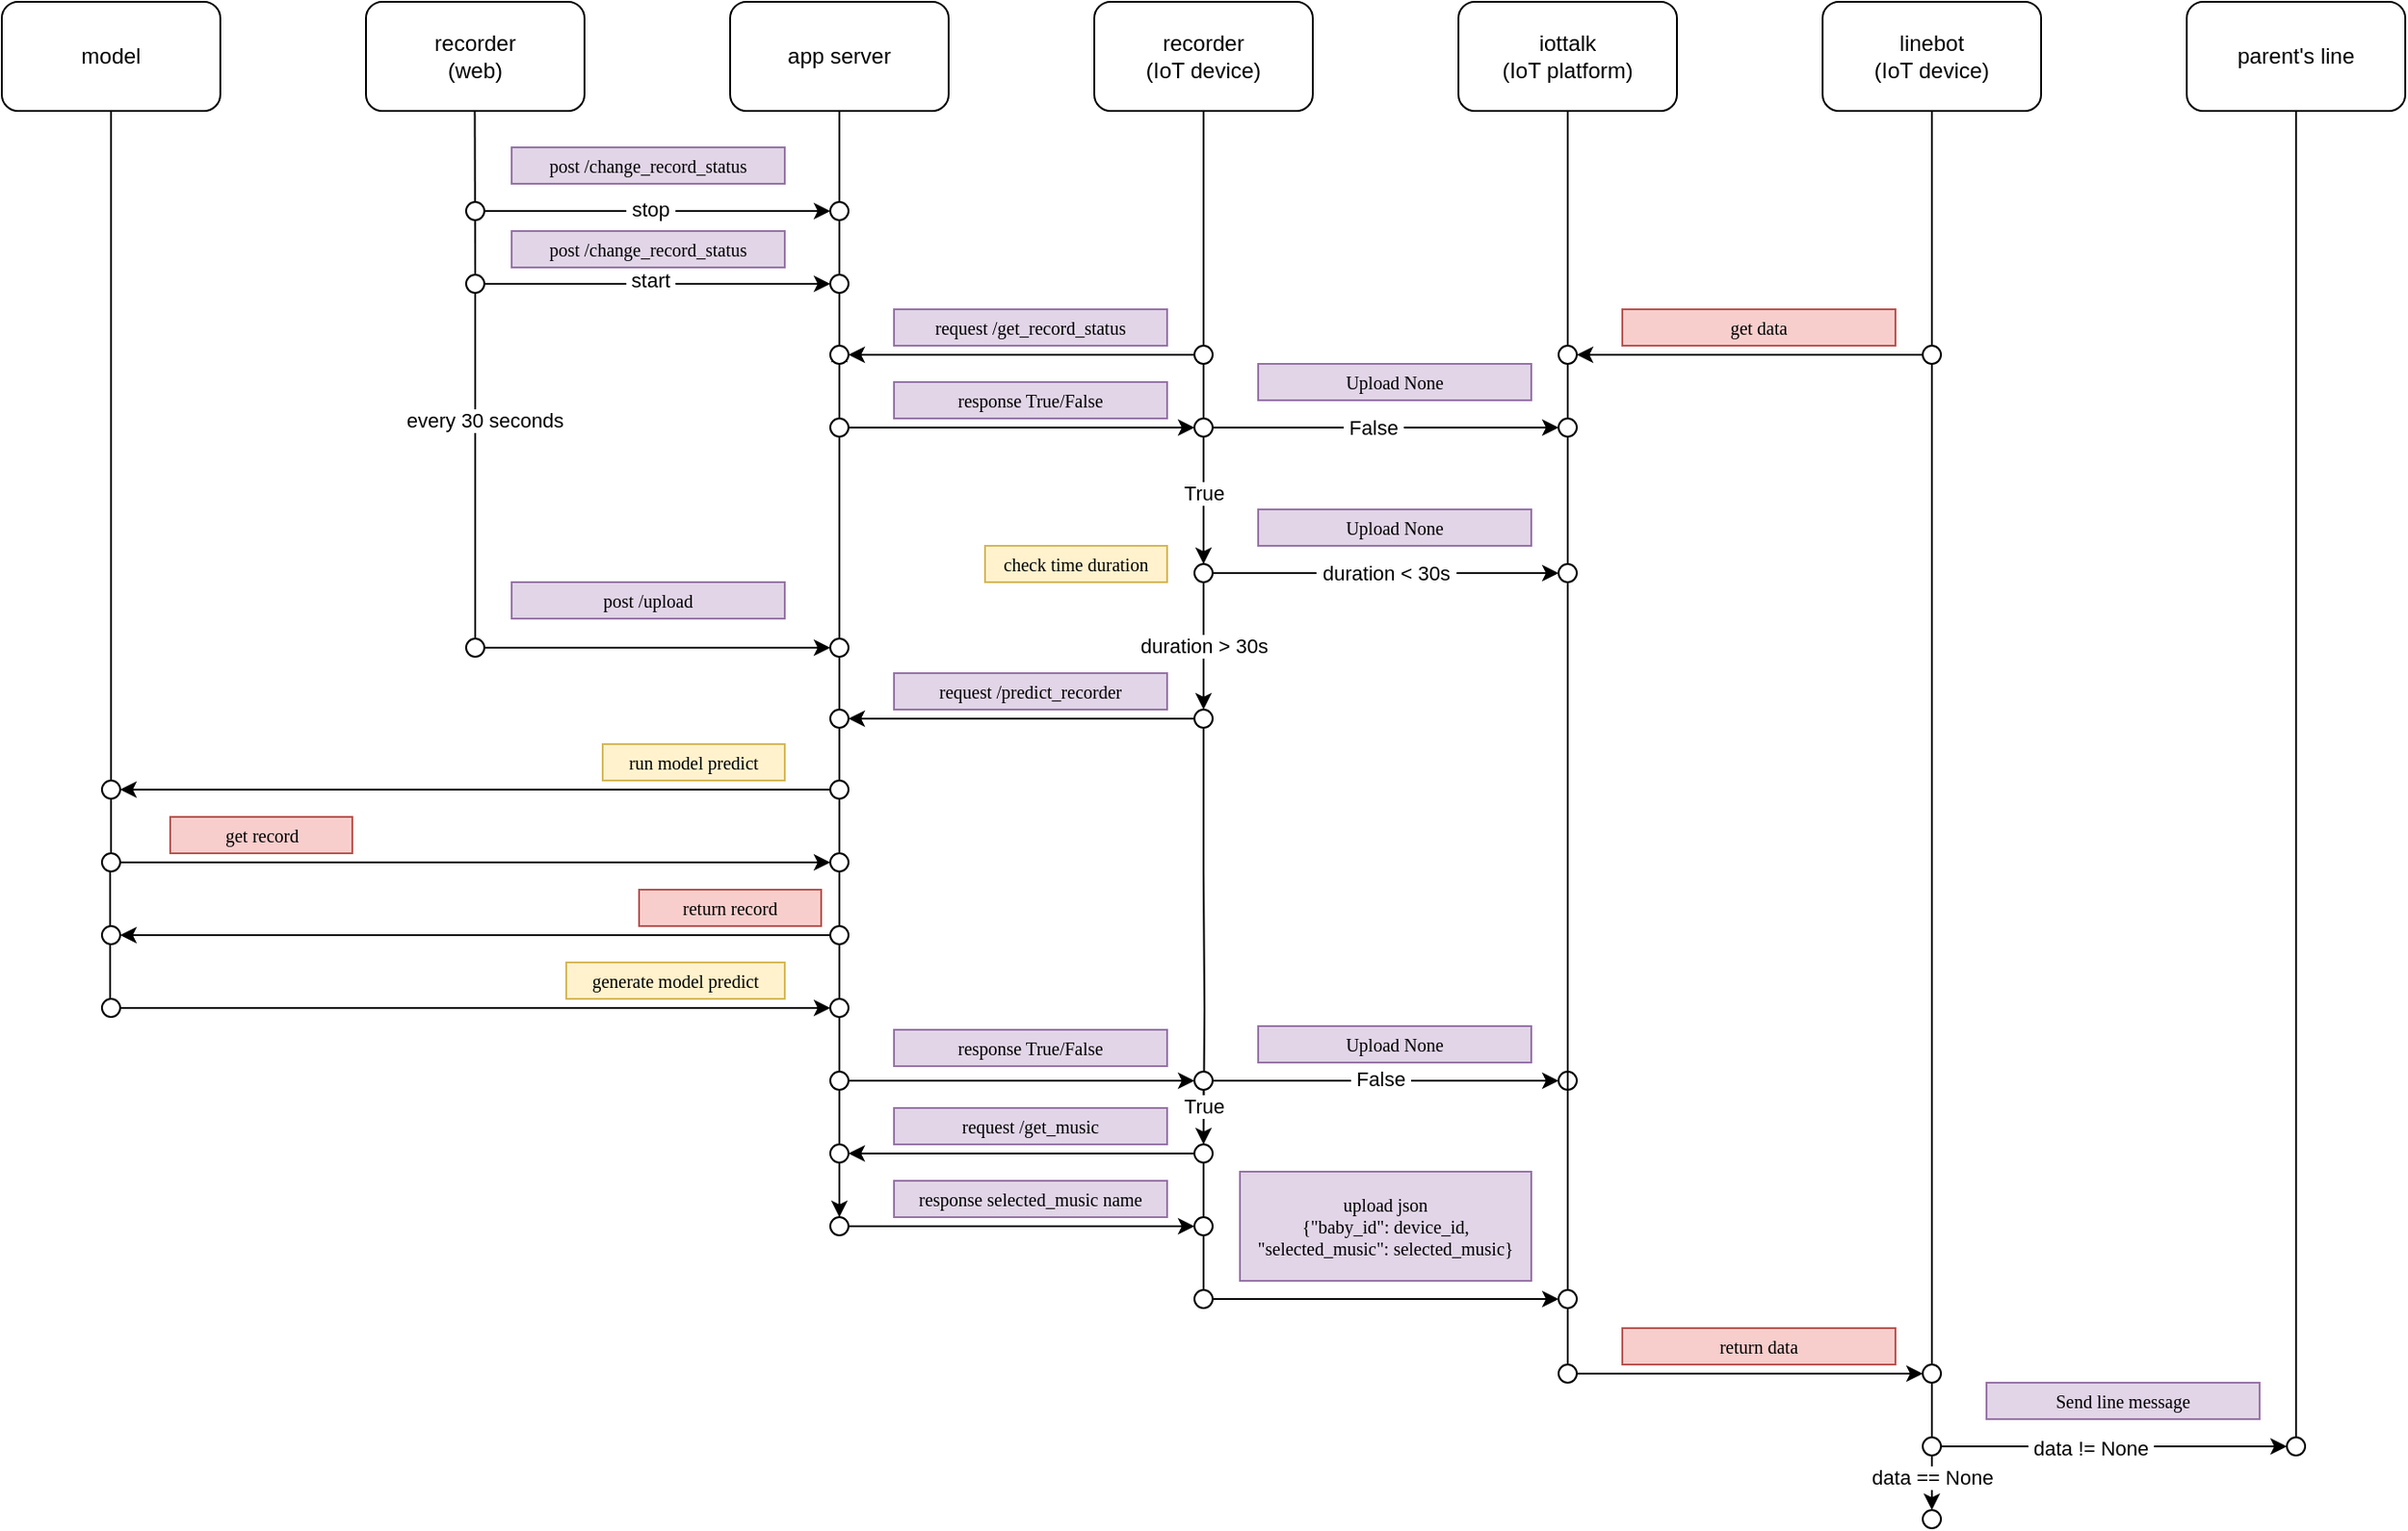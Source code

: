 <mxfile version="22.1.16" type="github">
  <diagram name="第 1 页" id="AM1pOyDXr0xeCYtkoIV7">
    <mxGraphModel dx="2261" dy="746" grid="1" gridSize="10" guides="1" tooltips="1" connect="1" arrows="1" fold="1" page="1" pageScale="1" pageWidth="827" pageHeight="1169" math="0" shadow="0">
      <root>
        <mxCell id="0" />
        <mxCell id="1" parent="0" />
        <mxCell id="ZWByFL8Ro4nNfFt7e3Mq-237" style="edgeStyle=orthogonalEdgeStyle;rounded=0;orthogonalLoop=1;jettySize=auto;html=1;exitX=0.5;exitY=1;exitDx=0;exitDy=0;entryX=0.5;entryY=0;entryDx=0;entryDy=0;endArrow=none;endFill=0;" parent="1" source="ZWByFL8Ro4nNfFt7e3Mq-28" target="ZWByFL8Ro4nNfFt7e3Mq-206" edge="1">
          <mxGeometry relative="1" as="geometry" />
        </mxCell>
        <mxCell id="ZWByFL8Ro4nNfFt7e3Mq-2" value="recorder&lt;br&gt;(IoT device)" style="rounded=1;whiteSpace=wrap;html=1;" parent="1" vertex="1">
          <mxGeometry x="140" y="120" width="120" height="60" as="geometry" />
        </mxCell>
        <mxCell id="ZWByFL8Ro4nNfFt7e3Mq-3" value="iottalk&lt;br&gt;(IoT platform)" style="rounded=1;whiteSpace=wrap;html=1;" parent="1" vertex="1">
          <mxGeometry x="340" y="120" width="120" height="60" as="geometry" />
        </mxCell>
        <mxCell id="ZWByFL8Ro4nNfFt7e3Mq-5" value="linebot&lt;br&gt;(IoT device)" style="rounded=1;whiteSpace=wrap;html=1;" parent="1" vertex="1">
          <mxGeometry x="540" y="120" width="120" height="60" as="geometry" />
        </mxCell>
        <mxCell id="ZWByFL8Ro4nNfFt7e3Mq-7" value="parent&#39;s line" style="rounded=1;whiteSpace=wrap;html=1;" parent="1" vertex="1">
          <mxGeometry x="740" y="120" width="120" height="60" as="geometry" />
        </mxCell>
        <mxCell id="ZWByFL8Ro4nNfFt7e3Mq-9" value="" style="endArrow=none;html=1;rounded=0;entryX=0.5;entryY=1;entryDx=0;entryDy=0;" parent="1" source="ZWByFL8Ro4nNfFt7e3Mq-144" target="ZWByFL8Ro4nNfFt7e3Mq-3" edge="1">
          <mxGeometry width="50" height="50" relative="1" as="geometry">
            <mxPoint x="400" y="360" as="sourcePoint" />
            <mxPoint x="410" y="190" as="targetPoint" />
          </mxGeometry>
        </mxCell>
        <mxCell id="ZWByFL8Ro4nNfFt7e3Mq-12" value="" style="endArrow=none;html=1;rounded=0;entryX=0.5;entryY=1;entryDx=0;entryDy=0;" parent="1" source="ZWByFL8Ro4nNfFt7e3Mq-14" edge="1">
          <mxGeometry width="50" height="50" relative="1" as="geometry">
            <mxPoint x="200" y="360" as="sourcePoint" />
            <mxPoint x="200" y="180" as="targetPoint" />
          </mxGeometry>
        </mxCell>
        <mxCell id="ZWByFL8Ro4nNfFt7e3Mq-32" value="" style="edgeStyle=orthogonalEdgeStyle;rounded=0;orthogonalLoop=1;jettySize=auto;html=1;" parent="1" source="ZWByFL8Ro4nNfFt7e3Mq-14" target="ZWByFL8Ro4nNfFt7e3Mq-31" edge="1">
          <mxGeometry relative="1" as="geometry" />
        </mxCell>
        <mxCell id="ZWByFL8Ro4nNfFt7e3Mq-14" value="" style="ellipse;whiteSpace=wrap;html=1;aspect=fixed;" parent="1" vertex="1">
          <mxGeometry x="195" y="309" width="10" height="10" as="geometry" />
        </mxCell>
        <mxCell id="ZWByFL8Ro4nNfFt7e3Mq-17" value="" style="endArrow=none;html=1;rounded=0;entryX=0.5;entryY=1;entryDx=0;entryDy=0;" parent="1" source="ZWByFL8Ro4nNfFt7e3Mq-124" target="ZWByFL8Ro4nNfFt7e3Mq-15" edge="1">
          <mxGeometry width="50" height="50" relative="1" as="geometry">
            <mxPoint x="400" y="398" as="sourcePoint" />
            <mxPoint x="400" y="298" as="targetPoint" />
          </mxGeometry>
        </mxCell>
        <mxCell id="ZWByFL8Ro4nNfFt7e3Mq-183" value="" style="edgeStyle=orthogonalEdgeStyle;rounded=0;orthogonalLoop=1;jettySize=auto;html=1;" parent="1" source="ZWByFL8Ro4nNfFt7e3Mq-15" target="ZWByFL8Ro4nNfFt7e3Mq-182" edge="1">
          <mxGeometry relative="1" as="geometry" />
        </mxCell>
        <mxCell id="ZWByFL8Ro4nNfFt7e3Mq-15" value="" style="ellipse;whiteSpace=wrap;html=1;aspect=fixed;" parent="1" vertex="1">
          <mxGeometry x="395" y="869" width="10" height="10" as="geometry" />
        </mxCell>
        <mxCell id="ZWByFL8Ro4nNfFt7e3Mq-18" value="app server" style="rounded=1;whiteSpace=wrap;html=1;" parent="1" vertex="1">
          <mxGeometry x="-60" y="120" width="120" height="60" as="geometry" />
        </mxCell>
        <mxCell id="ZWByFL8Ro4nNfFt7e3Mq-22" value="" style="endArrow=none;html=1;rounded=0;entryX=0.5;entryY=1;entryDx=0;entryDy=0;" parent="1" source="ZWByFL8Ro4nNfFt7e3Mq-201" edge="1">
          <mxGeometry width="50" height="50" relative="1" as="geometry">
            <mxPoint y="290" as="sourcePoint" />
            <mxPoint y="180" as="targetPoint" />
          </mxGeometry>
        </mxCell>
        <mxCell id="ZWByFL8Ro4nNfFt7e3Mq-23" value="" style="endArrow=none;html=1;rounded=0;entryX=0.5;entryY=1;entryDx=0;entryDy=0;" parent="1" source="ZWByFL8Ro4nNfFt7e3Mq-207" target="ZWByFL8Ro4nNfFt7e3Mq-24" edge="1">
          <mxGeometry width="50" height="50" relative="1" as="geometry">
            <mxPoint y="589" as="sourcePoint" />
            <mxPoint y="259" as="targetPoint" />
          </mxGeometry>
        </mxCell>
        <mxCell id="ZWByFL8Ro4nNfFt7e3Mq-38" value="" style="edgeStyle=orthogonalEdgeStyle;rounded=0;orthogonalLoop=1;jettySize=auto;html=1;" parent="1" source="ZWByFL8Ro4nNfFt7e3Mq-24" target="ZWByFL8Ro4nNfFt7e3Mq-37" edge="1">
          <mxGeometry relative="1" as="geometry" />
        </mxCell>
        <mxCell id="ZWByFL8Ro4nNfFt7e3Mq-25" value="recorder&lt;br&gt;(web)" style="rounded=1;whiteSpace=wrap;html=1;" parent="1" vertex="1">
          <mxGeometry x="-260" y="120" width="120" height="60" as="geometry" />
        </mxCell>
        <mxCell id="ZWByFL8Ro4nNfFt7e3Mq-27" value="" style="endArrow=none;html=1;rounded=0;entryX=0.5;entryY=1;entryDx=0;entryDy=0;" parent="1" source="ZWByFL8Ro4nNfFt7e3Mq-28" edge="1">
          <mxGeometry width="50" height="50" relative="1" as="geometry">
            <mxPoint x="-200" y="360" as="sourcePoint" />
            <mxPoint x="-200.24" y="180" as="targetPoint" />
          </mxGeometry>
        </mxCell>
        <mxCell id="ZWByFL8Ro4nNfFt7e3Mq-33" value="" style="endArrow=none;html=1;rounded=0;entryX=0.5;entryY=1;entryDx=0;entryDy=0;" parent="1" source="ZWByFL8Ro4nNfFt7e3Mq-24" target="ZWByFL8Ro4nNfFt7e3Mq-31" edge="1">
          <mxGeometry width="50" height="50" relative="1" as="geometry">
            <mxPoint y="369" as="sourcePoint" />
            <mxPoint y="259" as="targetPoint" />
          </mxGeometry>
        </mxCell>
        <mxCell id="ZWByFL8Ro4nNfFt7e3Mq-43" style="edgeStyle=orthogonalEdgeStyle;rounded=0;orthogonalLoop=1;jettySize=auto;html=1;exitX=0;exitY=1;exitDx=0;exitDy=0;" parent="1" source="ZWByFL8Ro4nNfFt7e3Mq-31" edge="1">
          <mxGeometry relative="1" as="geometry">
            <mxPoint y="309" as="targetPoint" />
          </mxGeometry>
        </mxCell>
        <mxCell id="ZWByFL8Ro4nNfFt7e3Mq-31" value="" style="ellipse;whiteSpace=wrap;html=1;aspect=fixed;" parent="1" vertex="1">
          <mxGeometry x="-5" y="309" width="10" height="10" as="geometry" />
        </mxCell>
        <mxCell id="ZWByFL8Ro4nNfFt7e3Mq-36" value="request&amp;nbsp;/get_record_status" style="rounded=0;whiteSpace=wrap;html=1;fillColor=#e1d5e7;strokeColor=#9673a6;fontFamily=Comic Sans MS;fontSize=10;" parent="1" vertex="1">
          <mxGeometry x="30" y="289" width="150" height="20" as="geometry" />
        </mxCell>
        <mxCell id="ZWByFL8Ro4nNfFt7e3Mq-41" value="" style="rounded=0;orthogonalLoop=1;jettySize=auto;html=1;endArrow=none;endFill=0;" parent="1" source="ZWByFL8Ro4nNfFt7e3Mq-37" target="ZWByFL8Ro4nNfFt7e3Mq-40" edge="1">
          <mxGeometry relative="1" as="geometry" />
        </mxCell>
        <mxCell id="ZWByFL8Ro4nNfFt7e3Mq-47" value="" style="edgeStyle=orthogonalEdgeStyle;rounded=0;orthogonalLoop=1;jettySize=auto;html=1;" parent="1" source="ZWByFL8Ro4nNfFt7e3Mq-37" target="ZWByFL8Ro4nNfFt7e3Mq-40" edge="1">
          <mxGeometry relative="1" as="geometry" />
        </mxCell>
        <mxCell id="ZWByFL8Ro4nNfFt7e3Mq-48" value="&amp;nbsp;True&amp;nbsp;" style="edgeLabel;html=1;align=center;verticalAlign=middle;resizable=0;points=[];" parent="ZWByFL8Ro4nNfFt7e3Mq-47" vertex="1" connectable="0">
          <mxGeometry x="0.286" y="-1" relative="1" as="geometry">
            <mxPoint x="1" y="-14" as="offset" />
          </mxGeometry>
        </mxCell>
        <mxCell id="ZWByFL8Ro4nNfFt7e3Mq-173" style="edgeStyle=orthogonalEdgeStyle;rounded=0;orthogonalLoop=1;jettySize=auto;html=1;entryX=0.5;entryY=1;entryDx=0;entryDy=0;endArrow=none;endFill=0;" parent="1" source="ZWByFL8Ro4nNfFt7e3Mq-37" target="ZWByFL8Ro4nNfFt7e3Mq-14" edge="1">
          <mxGeometry relative="1" as="geometry" />
        </mxCell>
        <mxCell id="ZWByFL8Ro4nNfFt7e3Mq-175" value="" style="edgeStyle=orthogonalEdgeStyle;rounded=0;orthogonalLoop=1;jettySize=auto;html=1;" parent="1" source="ZWByFL8Ro4nNfFt7e3Mq-37" target="ZWByFL8Ro4nNfFt7e3Mq-174" edge="1">
          <mxGeometry relative="1" as="geometry" />
        </mxCell>
        <mxCell id="ZWByFL8Ro4nNfFt7e3Mq-177" value="&amp;nbsp;False&amp;nbsp;" style="edgeLabel;html=1;align=center;verticalAlign=middle;resizable=0;points=[];" parent="ZWByFL8Ro4nNfFt7e3Mq-175" vertex="1" connectable="0">
          <mxGeometry x="-0.074" relative="1" as="geometry">
            <mxPoint as="offset" />
          </mxGeometry>
        </mxCell>
        <mxCell id="ZWByFL8Ro4nNfFt7e3Mq-37" value="" style="ellipse;whiteSpace=wrap;html=1;aspect=fixed;" parent="1" vertex="1">
          <mxGeometry x="195" y="349" width="10" height="10" as="geometry" />
        </mxCell>
        <mxCell id="ZWByFL8Ro4nNfFt7e3Mq-50" value="" style="edgeStyle=orthogonalEdgeStyle;rounded=0;orthogonalLoop=1;jettySize=auto;html=1;" parent="1" source="ZWByFL8Ro4nNfFt7e3Mq-40" target="ZWByFL8Ro4nNfFt7e3Mq-49" edge="1">
          <mxGeometry relative="1" as="geometry" />
        </mxCell>
        <mxCell id="ZWByFL8Ro4nNfFt7e3Mq-58" value="&amp;nbsp;duration &amp;gt; 30s&amp;nbsp;" style="edgeLabel;html=1;align=center;verticalAlign=middle;resizable=0;points=[];" parent="ZWByFL8Ro4nNfFt7e3Mq-50" vertex="1" connectable="0">
          <mxGeometry x="-0.018" relative="1" as="geometry">
            <mxPoint as="offset" />
          </mxGeometry>
        </mxCell>
        <mxCell id="ZWByFL8Ro4nNfFt7e3Mq-54" value="" style="edgeStyle=orthogonalEdgeStyle;rounded=0;orthogonalLoop=1;jettySize=auto;html=1;" parent="1" source="ZWByFL8Ro4nNfFt7e3Mq-40" target="ZWByFL8Ro4nNfFt7e3Mq-53" edge="1">
          <mxGeometry relative="1" as="geometry" />
        </mxCell>
        <mxCell id="ZWByFL8Ro4nNfFt7e3Mq-56" value="&amp;nbsp;duration &amp;lt; 30s&amp;nbsp;" style="edgeLabel;html=1;align=center;verticalAlign=middle;resizable=0;points=[];" parent="ZWByFL8Ro4nNfFt7e3Mq-54" vertex="1" connectable="0">
          <mxGeometry x="0.346" relative="1" as="geometry">
            <mxPoint x="-33" as="offset" />
          </mxGeometry>
        </mxCell>
        <mxCell id="ZWByFL8Ro4nNfFt7e3Mq-40" value="" style="ellipse;whiteSpace=wrap;html=1;aspect=fixed;" parent="1" vertex="1">
          <mxGeometry x="195" y="429" width="10" height="10" as="geometry" />
        </mxCell>
        <mxCell id="ZWByFL8Ro4nNfFt7e3Mq-44" value="" style="endArrow=none;html=1;rounded=0;entryX=0.5;entryY=1;entryDx=0;entryDy=0;" parent="1" target="ZWByFL8Ro4nNfFt7e3Mq-24" edge="1">
          <mxGeometry width="50" height="50" relative="1" as="geometry">
            <mxPoint y="369" as="sourcePoint" />
            <mxPoint y="319" as="targetPoint" />
          </mxGeometry>
        </mxCell>
        <mxCell id="ZWByFL8Ro4nNfFt7e3Mq-24" value="" style="ellipse;whiteSpace=wrap;html=1;aspect=fixed;" parent="1" vertex="1">
          <mxGeometry x="-5" y="349" width="10" height="10" as="geometry" />
        </mxCell>
        <mxCell id="ZWByFL8Ro4nNfFt7e3Mq-45" value="response True/False" style="rounded=0;whiteSpace=wrap;html=1;fillColor=#e1d5e7;strokeColor=#9673a6;fontFamily=Comic Sans MS;fontSize=10;" parent="1" vertex="1">
          <mxGeometry x="30" y="329" width="150" height="20" as="geometry" />
        </mxCell>
        <mxCell id="ZWByFL8Ro4nNfFt7e3Mq-60" value="" style="edgeStyle=orthogonalEdgeStyle;rounded=0;orthogonalLoop=1;jettySize=auto;html=1;endArrow=none;endFill=0;" parent="1" source="ZWByFL8Ro4nNfFt7e3Mq-106" edge="1">
          <mxGeometry relative="1" as="geometry">
            <mxPoint x="200" y="818" as="targetPoint" />
          </mxGeometry>
        </mxCell>
        <mxCell id="ZWByFL8Ro4nNfFt7e3Mq-62" value="" style="edgeStyle=orthogonalEdgeStyle;rounded=0;orthogonalLoop=1;jettySize=auto;html=1;" parent="1" source="ZWByFL8Ro4nNfFt7e3Mq-49" target="ZWByFL8Ro4nNfFt7e3Mq-61" edge="1">
          <mxGeometry relative="1" as="geometry" />
        </mxCell>
        <mxCell id="ZWByFL8Ro4nNfFt7e3Mq-49" value="" style="ellipse;whiteSpace=wrap;html=1;aspect=fixed;" parent="1" vertex="1">
          <mxGeometry x="195" y="509" width="10" height="10" as="geometry" />
        </mxCell>
        <mxCell id="ZWByFL8Ro4nNfFt7e3Mq-55" value="check time duration" style="rounded=0;whiteSpace=wrap;html=1;fillColor=#fff2cc;strokeColor=#d6b656;fontFamily=Comic Sans MS;fontSize=10;" parent="1" vertex="1">
          <mxGeometry x="80" y="419" width="100" height="20" as="geometry" />
        </mxCell>
        <mxCell id="ZWByFL8Ro4nNfFt7e3Mq-63" value="" style="endArrow=none;html=1;rounded=0;entryX=0.5;entryY=1;entryDx=0;entryDy=0;" parent="1" source="ZWByFL8Ro4nNfFt7e3Mq-137" target="ZWByFL8Ro4nNfFt7e3Mq-61" edge="1">
          <mxGeometry width="50" height="50" relative="1" as="geometry">
            <mxPoint y="749" as="sourcePoint" />
            <mxPoint y="359" as="targetPoint" />
          </mxGeometry>
        </mxCell>
        <mxCell id="ZWByFL8Ro4nNfFt7e3Mq-61" value="" style="ellipse;whiteSpace=wrap;html=1;aspect=fixed;" parent="1" vertex="1">
          <mxGeometry x="-5" y="509" width="10" height="10" as="geometry" />
        </mxCell>
        <mxCell id="ZWByFL8Ro4nNfFt7e3Mq-65" value="request&amp;nbsp;/predict_recorder" style="rounded=0;whiteSpace=wrap;html=1;fillColor=#e1d5e7;strokeColor=#9673a6;fontFamily=Comic Sans MS;fontSize=10;" parent="1" vertex="1">
          <mxGeometry x="30" y="489" width="150" height="20" as="geometry" />
        </mxCell>
        <mxCell id="ZWByFL8Ro4nNfFt7e3Mq-76" value="" style="edgeStyle=orthogonalEdgeStyle;rounded=0;orthogonalLoop=1;jettySize=auto;html=1;" parent="1" source="ZWByFL8Ro4nNfFt7e3Mq-67" target="ZWByFL8Ro4nNfFt7e3Mq-75" edge="1">
          <mxGeometry relative="1" as="geometry" />
        </mxCell>
        <mxCell id="ZWByFL8Ro4nNfFt7e3Mq-67" value="" style="ellipse;whiteSpace=wrap;html=1;aspect=fixed;" parent="1" vertex="1">
          <mxGeometry x="-5" y="548" width="10" height="10" as="geometry" />
        </mxCell>
        <mxCell id="ZWByFL8Ro4nNfFt7e3Mq-70" value="" style="edgeStyle=orthogonalEdgeStyle;rounded=0;orthogonalLoop=1;jettySize=auto;html=1;endArrow=none;endFill=0;" parent="1" source="ZWByFL8Ro4nNfFt7e3Mq-49" edge="1">
          <mxGeometry relative="1" as="geometry">
            <mxPoint x="200" y="479" as="sourcePoint" />
            <mxPoint x="200" y="599" as="targetPoint" />
          </mxGeometry>
        </mxCell>
        <mxCell id="ZWByFL8Ro4nNfFt7e3Mq-72" value="model" style="whiteSpace=wrap;html=1;rounded=1;" parent="1" vertex="1">
          <mxGeometry x="-460" y="120" width="120" height="60" as="geometry" />
        </mxCell>
        <mxCell id="ZWByFL8Ro4nNfFt7e3Mq-74" value="" style="endArrow=none;html=1;rounded=0;entryX=0.5;entryY=1;entryDx=0;entryDy=0;" parent="1" source="ZWByFL8Ro4nNfFt7e3Mq-75" target="ZWByFL8Ro4nNfFt7e3Mq-72" edge="1">
          <mxGeometry width="50" height="50" relative="1" as="geometry">
            <mxPoint x="-400" y="480" as="sourcePoint" />
            <mxPoint x="-360" y="180" as="targetPoint" />
          </mxGeometry>
        </mxCell>
        <mxCell id="ZWByFL8Ro4nNfFt7e3Mq-238" style="edgeStyle=orthogonalEdgeStyle;rounded=0;orthogonalLoop=1;jettySize=auto;html=1;entryX=0.5;entryY=0;entryDx=0;entryDy=0;endArrow=none;endFill=0;" parent="1" source="ZWByFL8Ro4nNfFt7e3Mq-75" target="ZWByFL8Ro4nNfFt7e3Mq-80" edge="1">
          <mxGeometry relative="1" as="geometry" />
        </mxCell>
        <mxCell id="ZWByFL8Ro4nNfFt7e3Mq-75" value="" style="ellipse;whiteSpace=wrap;html=1;aspect=fixed;" parent="1" vertex="1">
          <mxGeometry x="-405" y="548" width="10" height="10" as="geometry" />
        </mxCell>
        <mxCell id="ZWByFL8Ro4nNfFt7e3Mq-79" value="run model predict" style="rounded=0;whiteSpace=wrap;html=1;fillColor=#fff2cc;strokeColor=#d6b656;fontFamily=Comic Sans MS;fontSize=10;" parent="1" vertex="1">
          <mxGeometry x="-130" y="528" width="100" height="20" as="geometry" />
        </mxCell>
        <mxCell id="ZWByFL8Ro4nNfFt7e3Mq-138" style="edgeStyle=orthogonalEdgeStyle;rounded=0;orthogonalLoop=1;jettySize=auto;html=1;entryX=0;entryY=0.5;entryDx=0;entryDy=0;" parent="1" source="ZWByFL8Ro4nNfFt7e3Mq-80" target="ZWByFL8Ro4nNfFt7e3Mq-137" edge="1">
          <mxGeometry relative="1" as="geometry" />
        </mxCell>
        <mxCell id="ZWByFL8Ro4nNfFt7e3Mq-80" value="" style="ellipse;whiteSpace=wrap;html=1;aspect=fixed;" parent="1" vertex="1">
          <mxGeometry x="-405" y="588" width="10" height="10" as="geometry" />
        </mxCell>
        <mxCell id="ZWByFL8Ro4nNfFt7e3Mq-85" value="get record" style="rounded=0;whiteSpace=wrap;html=1;fillColor=#f8cecc;strokeColor=#b85450;fontFamily=Comic Sans MS;fontSize=10;" parent="1" vertex="1">
          <mxGeometry x="-367.5" y="568" width="100" height="20" as="geometry" />
        </mxCell>
        <mxCell id="ZWByFL8Ro4nNfFt7e3Mq-89" value="return record" style="rounded=0;whiteSpace=wrap;html=1;fillColor=#f8cecc;strokeColor=#b85450;fontFamily=Comic Sans MS;fontSize=10;" parent="1" vertex="1">
          <mxGeometry x="-110" y="608" width="100" height="20" as="geometry" />
        </mxCell>
        <mxCell id="ZWByFL8Ro4nNfFt7e3Mq-93" value="" style="edgeStyle=orthogonalEdgeStyle;rounded=0;orthogonalLoop=1;jettySize=auto;html=1;" parent="1" source="ZWByFL8Ro4nNfFt7e3Mq-91" target="ZWByFL8Ro4nNfFt7e3Mq-92" edge="1">
          <mxGeometry relative="1" as="geometry" />
        </mxCell>
        <mxCell id="ZWByFL8Ro4nNfFt7e3Mq-91" value="" style="ellipse;whiteSpace=wrap;html=1;aspect=fixed;" parent="1" vertex="1">
          <mxGeometry x="-405" y="668" width="10" height="10" as="geometry" />
        </mxCell>
        <mxCell id="ZWByFL8Ro4nNfFt7e3Mq-94" value="" style="endArrow=none;html=1;rounded=0;entryX=0.5;entryY=1;entryDx=0;entryDy=0;" parent="1" source="ZWByFL8Ro4nNfFt7e3Mq-110" target="ZWByFL8Ro4nNfFt7e3Mq-64" edge="1">
          <mxGeometry width="50" height="50" relative="1" as="geometry">
            <mxPoint y="788" as="sourcePoint" />
            <mxPoint y="518" as="targetPoint" />
          </mxGeometry>
        </mxCell>
        <mxCell id="ZWByFL8Ro4nNfFt7e3Mq-99" value="" style="edgeStyle=orthogonalEdgeStyle;rounded=0;orthogonalLoop=1;jettySize=auto;html=1;" parent="1" source="ZWByFL8Ro4nNfFt7e3Mq-64" target="ZWByFL8Ro4nNfFt7e3Mq-98" edge="1">
          <mxGeometry relative="1" as="geometry" />
        </mxCell>
        <mxCell id="ZWByFL8Ro4nNfFt7e3Mq-64" value="" style="ellipse;whiteSpace=wrap;html=1;aspect=fixed;" parent="1" vertex="1">
          <mxGeometry x="-5" y="708" width="10" height="10" as="geometry" />
        </mxCell>
        <mxCell id="ZWByFL8Ro4nNfFt7e3Mq-96" value="" style="endArrow=none;html=1;rounded=0;entryX=0.5;entryY=1;entryDx=0;entryDy=0;" parent="1" source="ZWByFL8Ro4nNfFt7e3Mq-64" target="ZWByFL8Ro4nNfFt7e3Mq-92" edge="1">
          <mxGeometry width="50" height="50" relative="1" as="geometry">
            <mxPoint y="718" as="sourcePoint" />
            <mxPoint y="518" as="targetPoint" />
          </mxGeometry>
        </mxCell>
        <mxCell id="ZWByFL8Ro4nNfFt7e3Mq-92" value="" style="ellipse;whiteSpace=wrap;html=1;aspect=fixed;" parent="1" vertex="1">
          <mxGeometry x="-5" y="668" width="10" height="10" as="geometry" />
        </mxCell>
        <mxCell id="ZWByFL8Ro4nNfFt7e3Mq-97" value="generate model predict" style="rounded=0;whiteSpace=wrap;html=1;fillColor=#fff2cc;strokeColor=#d6b656;fontFamily=Comic Sans MS;fontSize=10;" parent="1" vertex="1">
          <mxGeometry x="-150" y="648" width="120" height="20" as="geometry" />
        </mxCell>
        <mxCell id="ZWByFL8Ro4nNfFt7e3Mq-107" value="" style="edgeStyle=orthogonalEdgeStyle;rounded=0;orthogonalLoop=1;jettySize=auto;html=1;" parent="1" source="ZWByFL8Ro4nNfFt7e3Mq-98" target="ZWByFL8Ro4nNfFt7e3Mq-106" edge="1">
          <mxGeometry relative="1" as="geometry" />
        </mxCell>
        <mxCell id="ZWByFL8Ro4nNfFt7e3Mq-102" value="response True/False" style="rounded=0;whiteSpace=wrap;html=1;fillColor=#e1d5e7;strokeColor=#9673a6;fontFamily=Comic Sans MS;fontSize=10;" parent="1" vertex="1">
          <mxGeometry x="30" y="685" width="150" height="20" as="geometry" />
        </mxCell>
        <mxCell id="ZWByFL8Ro4nNfFt7e3Mq-86" value="" style="ellipse;whiteSpace=wrap;html=1;aspect=fixed;" parent="1" vertex="1">
          <mxGeometry x="-405" y="628" width="10" height="10" as="geometry" />
        </mxCell>
        <mxCell id="ZWByFL8Ro4nNfFt7e3Mq-108" value="" style="edgeStyle=orthogonalEdgeStyle;rounded=0;orthogonalLoop=1;jettySize=auto;html=1;endArrow=none;endFill=0;" parent="1" target="ZWByFL8Ro4nNfFt7e3Mq-106" edge="1">
          <mxGeometry relative="1" as="geometry">
            <mxPoint x="200" y="598" as="sourcePoint" />
            <mxPoint x="200" y="818" as="targetPoint" />
          </mxGeometry>
        </mxCell>
        <mxCell id="ZWByFL8Ro4nNfFt7e3Mq-109" value="&amp;nbsp;True&amp;nbsp;" style="edgeLabel;html=1;align=center;verticalAlign=middle;resizable=0;points=[];" parent="ZWByFL8Ro4nNfFt7e3Mq-108" vertex="1" connectable="0">
          <mxGeometry x="0.718" relative="1" as="geometry">
            <mxPoint as="offset" />
          </mxGeometry>
        </mxCell>
        <mxCell id="ZWByFL8Ro4nNfFt7e3Mq-111" value="" style="edgeStyle=orthogonalEdgeStyle;rounded=0;orthogonalLoop=1;jettySize=auto;html=1;" parent="1" source="ZWByFL8Ro4nNfFt7e3Mq-106" target="ZWByFL8Ro4nNfFt7e3Mq-110" edge="1">
          <mxGeometry relative="1" as="geometry" />
        </mxCell>
        <mxCell id="ZWByFL8Ro4nNfFt7e3Mq-106" value="" style="ellipse;whiteSpace=wrap;html=1;aspect=fixed;" parent="1" vertex="1">
          <mxGeometry x="195" y="748" width="10" height="10" as="geometry" />
        </mxCell>
        <mxCell id="ZWByFL8Ro4nNfFt7e3Mq-163" value="" style="edgeStyle=orthogonalEdgeStyle;rounded=0;orthogonalLoop=1;jettySize=auto;html=1;" parent="1" source="ZWByFL8Ro4nNfFt7e3Mq-98" target="ZWByFL8Ro4nNfFt7e3Mq-162" edge="1">
          <mxGeometry relative="1" as="geometry" />
        </mxCell>
        <mxCell id="ZWByFL8Ro4nNfFt7e3Mq-165" value="&amp;nbsp;False&amp;nbsp;" style="edgeLabel;html=1;align=center;verticalAlign=middle;resizable=0;points=[];" parent="ZWByFL8Ro4nNfFt7e3Mq-163" vertex="1" connectable="0">
          <mxGeometry x="-0.03" y="1" relative="1" as="geometry">
            <mxPoint as="offset" />
          </mxGeometry>
        </mxCell>
        <mxCell id="ZWByFL8Ro4nNfFt7e3Mq-98" value="" style="ellipse;whiteSpace=wrap;html=1;aspect=fixed;" parent="1" vertex="1">
          <mxGeometry x="195" y="708" width="10" height="10" as="geometry" />
        </mxCell>
        <mxCell id="ZWByFL8Ro4nNfFt7e3Mq-112" value="" style="endArrow=none;html=1;rounded=0;entryX=0.5;entryY=1;entryDx=0;entryDy=0;" parent="1" target="ZWByFL8Ro4nNfFt7e3Mq-110" edge="1">
          <mxGeometry width="50" height="50" relative="1" as="geometry">
            <mxPoint y="788" as="sourcePoint" />
            <mxPoint y="718" as="targetPoint" />
          </mxGeometry>
        </mxCell>
        <mxCell id="ZWByFL8Ro4nNfFt7e3Mq-115" value="" style="edgeStyle=orthogonalEdgeStyle;rounded=0;orthogonalLoop=1;jettySize=auto;html=1;" parent="1" source="ZWByFL8Ro4nNfFt7e3Mq-110" target="ZWByFL8Ro4nNfFt7e3Mq-114" edge="1">
          <mxGeometry relative="1" as="geometry" />
        </mxCell>
        <mxCell id="ZWByFL8Ro4nNfFt7e3Mq-110" value="" style="ellipse;whiteSpace=wrap;html=1;aspect=fixed;" parent="1" vertex="1">
          <mxGeometry x="-5" y="748" width="10" height="10" as="geometry" />
        </mxCell>
        <mxCell id="ZWByFL8Ro4nNfFt7e3Mq-113" value="request&amp;nbsp;/get_music" style="rounded=0;whiteSpace=wrap;html=1;fillColor=#e1d5e7;strokeColor=#9673a6;fontFamily=Comic Sans MS;fontSize=10;" parent="1" vertex="1">
          <mxGeometry x="30" y="728" width="150" height="20" as="geometry" />
        </mxCell>
        <mxCell id="ZWByFL8Ro4nNfFt7e3Mq-117" value="" style="edgeStyle=orthogonalEdgeStyle;rounded=0;orthogonalLoop=1;jettySize=auto;html=1;" parent="1" source="ZWByFL8Ro4nNfFt7e3Mq-114" target="ZWByFL8Ro4nNfFt7e3Mq-116" edge="1">
          <mxGeometry relative="1" as="geometry" />
        </mxCell>
        <mxCell id="ZWByFL8Ro4nNfFt7e3Mq-114" value="" style="ellipse;whiteSpace=wrap;html=1;aspect=fixed;" parent="1" vertex="1">
          <mxGeometry x="-5" y="788" width="10" height="10" as="geometry" />
        </mxCell>
        <mxCell id="ZWByFL8Ro4nNfFt7e3Mq-120" value="" style="edgeStyle=orthogonalEdgeStyle;rounded=0;orthogonalLoop=1;jettySize=auto;html=1;endArrow=none;endFill=0;" parent="1" source="ZWByFL8Ro4nNfFt7e3Mq-116" target="ZWByFL8Ro4nNfFt7e3Mq-119" edge="1">
          <mxGeometry relative="1" as="geometry" />
        </mxCell>
        <mxCell id="ZWByFL8Ro4nNfFt7e3Mq-116" value="" style="ellipse;whiteSpace=wrap;html=1;aspect=fixed;" parent="1" vertex="1">
          <mxGeometry x="195" y="788" width="10" height="10" as="geometry" />
        </mxCell>
        <mxCell id="ZWByFL8Ro4nNfFt7e3Mq-118" value="response&amp;nbsp;selected_music name" style="rounded=0;whiteSpace=wrap;html=1;fillColor=#e1d5e7;strokeColor=#9673a6;fontFamily=Comic Sans MS;fontSize=10;" parent="1" vertex="1">
          <mxGeometry x="30" y="768" width="150" height="20" as="geometry" />
        </mxCell>
        <mxCell id="ZWByFL8Ro4nNfFt7e3Mq-125" value="" style="edgeStyle=orthogonalEdgeStyle;rounded=0;orthogonalLoop=1;jettySize=auto;html=1;" parent="1" source="ZWByFL8Ro4nNfFt7e3Mq-119" target="ZWByFL8Ro4nNfFt7e3Mq-124" edge="1">
          <mxGeometry relative="1" as="geometry" />
        </mxCell>
        <mxCell id="ZWByFL8Ro4nNfFt7e3Mq-119" value="" style="ellipse;whiteSpace=wrap;html=1;aspect=fixed;" parent="1" vertex="1">
          <mxGeometry x="195" y="828" width="10" height="10" as="geometry" />
        </mxCell>
        <mxCell id="ZWByFL8Ro4nNfFt7e3Mq-126" value="" style="endArrow=none;html=1;rounded=0;entryX=0.5;entryY=1;entryDx=0;entryDy=0;" parent="1" target="ZWByFL8Ro4nNfFt7e3Mq-124" edge="1">
          <mxGeometry width="50" height="50" relative="1" as="geometry">
            <mxPoint x="400" y="359" as="sourcePoint" />
            <mxPoint x="400" y="859" as="targetPoint" />
          </mxGeometry>
        </mxCell>
        <mxCell id="ZWByFL8Ro4nNfFt7e3Mq-127" value="upload json&lt;br&gt;{&quot;baby_id&quot;: device_id, &quot;selected_music&quot;: selected_music}" style="rounded=0;whiteSpace=wrap;html=1;fillColor=#e1d5e7;strokeColor=#9673a6;fontFamily=Comic Sans MS;fontSize=10;" parent="1" vertex="1">
          <mxGeometry x="220" y="763" width="160" height="60" as="geometry" />
        </mxCell>
        <mxCell id="ZWByFL8Ro4nNfFt7e3Mq-136" value="" style="endArrow=none;html=1;rounded=0;entryX=0.5;entryY=1;entryDx=0;entryDy=0;" parent="1" source="ZWByFL8Ro4nNfFt7e3Mq-59" target="ZWByFL8Ro4nNfFt7e3Mq-137" edge="1">
          <mxGeometry width="50" height="50" relative="1" as="geometry">
            <mxPoint y="668" as="sourcePoint" />
            <mxPoint y="518" as="targetPoint" />
          </mxGeometry>
        </mxCell>
        <mxCell id="ZWByFL8Ro4nNfFt7e3Mq-137" value="" style="ellipse;whiteSpace=wrap;html=1;aspect=fixed;" parent="1" vertex="1">
          <mxGeometry x="-5" y="588" width="10" height="10" as="geometry" />
        </mxCell>
        <mxCell id="ZWByFL8Ro4nNfFt7e3Mq-139" value="" style="endArrow=none;html=1;rounded=0;entryX=0.5;entryY=1;entryDx=0;entryDy=0;" parent="1" source="ZWByFL8Ro4nNfFt7e3Mq-92" target="ZWByFL8Ro4nNfFt7e3Mq-59" edge="1">
          <mxGeometry width="50" height="50" relative="1" as="geometry">
            <mxPoint y="668" as="sourcePoint" />
            <mxPoint y="598" as="targetPoint" />
          </mxGeometry>
        </mxCell>
        <mxCell id="ZWByFL8Ro4nNfFt7e3Mq-140" style="edgeStyle=orthogonalEdgeStyle;rounded=0;orthogonalLoop=1;jettySize=auto;html=1;entryX=1;entryY=0.5;entryDx=0;entryDy=0;" parent="1" source="ZWByFL8Ro4nNfFt7e3Mq-59" target="ZWByFL8Ro4nNfFt7e3Mq-86" edge="1">
          <mxGeometry relative="1" as="geometry" />
        </mxCell>
        <mxCell id="ZWByFL8Ro4nNfFt7e3Mq-59" value="" style="ellipse;whiteSpace=wrap;html=1;aspect=fixed;" parent="1" vertex="1">
          <mxGeometry x="-5" y="628" width="10" height="10" as="geometry" />
        </mxCell>
        <mxCell id="ZWByFL8Ro4nNfFt7e3Mq-143" value="" style="edgeStyle=orthogonalEdgeStyle;rounded=0;orthogonalLoop=1;jettySize=auto;html=1;endArrow=none;endFill=0;" parent="1" source="ZWByFL8Ro4nNfFt7e3Mq-5" target="ZWByFL8Ro4nNfFt7e3Mq-141" edge="1">
          <mxGeometry relative="1" as="geometry">
            <mxPoint x="600" y="180" as="sourcePoint" />
            <mxPoint x="600" y="800" as="targetPoint" />
          </mxGeometry>
        </mxCell>
        <mxCell id="ZWByFL8Ro4nNfFt7e3Mq-145" value="" style="edgeStyle=orthogonalEdgeStyle;rounded=0;orthogonalLoop=1;jettySize=auto;html=1;" parent="1" source="ZWByFL8Ro4nNfFt7e3Mq-141" target="ZWByFL8Ro4nNfFt7e3Mq-144" edge="1">
          <mxGeometry relative="1" as="geometry" />
        </mxCell>
        <mxCell id="ZWByFL8Ro4nNfFt7e3Mq-141" value="" style="ellipse;whiteSpace=wrap;html=1;rounded=1;" parent="1" vertex="1">
          <mxGeometry x="595" y="309" width="10" height="10" as="geometry" />
        </mxCell>
        <mxCell id="ZWByFL8Ro4nNfFt7e3Mq-146" value="" style="endArrow=none;html=1;rounded=0;entryX=0.5;entryY=1;entryDx=0;entryDy=0;" parent="1" source="ZWByFL8Ro4nNfFt7e3Mq-174" target="ZWByFL8Ro4nNfFt7e3Mq-144" edge="1">
          <mxGeometry width="50" height="50" relative="1" as="geometry">
            <mxPoint x="400" y="849" as="sourcePoint" />
            <mxPoint x="400" y="259" as="targetPoint" />
          </mxGeometry>
        </mxCell>
        <mxCell id="ZWByFL8Ro4nNfFt7e3Mq-144" value="" style="ellipse;whiteSpace=wrap;html=1;rounded=1;" parent="1" vertex="1">
          <mxGeometry x="395" y="309" width="10" height="10" as="geometry" />
        </mxCell>
        <mxCell id="ZWByFL8Ro4nNfFt7e3Mq-147" value="get data" style="rounded=0;whiteSpace=wrap;html=1;fillColor=#f8cecc;strokeColor=#b85450;fontFamily=Comic Sans MS;fontSize=10;" parent="1" vertex="1">
          <mxGeometry x="430" y="289" width="150" height="20" as="geometry" />
        </mxCell>
        <mxCell id="ZWByFL8Ro4nNfFt7e3Mq-149" value="" style="endArrow=none;html=1;rounded=0;entryX=0.5;entryY=1;entryDx=0;entryDy=0;" parent="1" source="ZWByFL8Ro4nNfFt7e3Mq-162" edge="1">
          <mxGeometry width="50" height="50" relative="1" as="geometry">
            <mxPoint x="400" y="888" as="sourcePoint" />
            <mxPoint x="400" y="859" as="targetPoint" />
          </mxGeometry>
        </mxCell>
        <mxCell id="ZWByFL8Ro4nNfFt7e3Mq-155" value="" style="edgeStyle=orthogonalEdgeStyle;rounded=0;orthogonalLoop=1;jettySize=auto;html=1;entryX=0.5;entryY=1;entryDx=0;entryDy=0;endArrow=none;endFill=0;" parent="1" source="ZWByFL8Ro4nNfFt7e3Mq-182" target="ZWByFL8Ro4nNfFt7e3Mq-141" edge="1">
          <mxGeometry relative="1" as="geometry">
            <mxPoint x="600" y="899" as="sourcePoint" />
            <Array as="points">
              <mxPoint x="600" y="329" />
            </Array>
          </mxGeometry>
        </mxCell>
        <mxCell id="ZWByFL8Ro4nNfFt7e3Mq-153" value="return data" style="rounded=0;whiteSpace=wrap;html=1;fillColor=#f8cecc;strokeColor=#b85450;fontFamily=Comic Sans MS;fontSize=10;" parent="1" vertex="1">
          <mxGeometry x="430" y="849" width="150" height="20" as="geometry" />
        </mxCell>
        <mxCell id="ZWByFL8Ro4nNfFt7e3Mq-162" value="" style="ellipse;whiteSpace=wrap;html=1;aspect=fixed;" parent="1" vertex="1">
          <mxGeometry x="395" y="708" width="10" height="10" as="geometry" />
        </mxCell>
        <mxCell id="ZWByFL8Ro4nNfFt7e3Mq-167" value="Upload None" style="rounded=0;whiteSpace=wrap;html=1;fillColor=#e1d5e7;strokeColor=#9673a6;fontFamily=Comic Sans MS;fontSize=10;" parent="1" vertex="1">
          <mxGeometry x="230" y="683" width="150" height="20" as="geometry" />
        </mxCell>
        <mxCell id="ZWByFL8Ro4nNfFt7e3Mq-169" value="" style="endArrow=none;html=1;rounded=0;entryX=0.5;entryY=1;entryDx=0;entryDy=0;" parent="1" target="ZWByFL8Ro4nNfFt7e3Mq-53" edge="1">
          <mxGeometry width="50" height="50" relative="1" as="geometry">
            <mxPoint x="400" y="849" as="sourcePoint" />
            <mxPoint x="400" y="319" as="targetPoint" />
          </mxGeometry>
        </mxCell>
        <mxCell id="ZWByFL8Ro4nNfFt7e3Mq-53" value="" style="ellipse;whiteSpace=wrap;html=1;aspect=fixed;" parent="1" vertex="1">
          <mxGeometry x="395" y="429" width="10" height="10" as="geometry" />
        </mxCell>
        <mxCell id="ZWByFL8Ro4nNfFt7e3Mq-171" value="Upload None" style="rounded=0;whiteSpace=wrap;html=1;fillColor=#e1d5e7;strokeColor=#9673a6;fontFamily=Comic Sans MS;fontSize=10;" parent="1" vertex="1">
          <mxGeometry x="230" y="399" width="150" height="20" as="geometry" />
        </mxCell>
        <mxCell id="ZWByFL8Ro4nNfFt7e3Mq-176" value="" style="endArrow=none;html=1;rounded=0;entryX=0.5;entryY=1;entryDx=0;entryDy=0;" parent="1" source="ZWByFL8Ro4nNfFt7e3Mq-53" target="ZWByFL8Ro4nNfFt7e3Mq-174" edge="1">
          <mxGeometry width="50" height="50" relative="1" as="geometry">
            <mxPoint x="400" y="429" as="sourcePoint" />
            <mxPoint x="400" y="319" as="targetPoint" />
          </mxGeometry>
        </mxCell>
        <mxCell id="ZWByFL8Ro4nNfFt7e3Mq-174" value="" style="ellipse;whiteSpace=wrap;html=1;aspect=fixed;" parent="1" vertex="1">
          <mxGeometry x="395" y="349" width="10" height="10" as="geometry" />
        </mxCell>
        <mxCell id="ZWByFL8Ro4nNfFt7e3Mq-178" value="Upload None" style="rounded=0;whiteSpace=wrap;html=1;fillColor=#e1d5e7;strokeColor=#9673a6;fontFamily=Comic Sans MS;fontSize=10;" parent="1" vertex="1">
          <mxGeometry x="230" y="319" width="150" height="20" as="geometry" />
        </mxCell>
        <mxCell id="ZWByFL8Ro4nNfFt7e3Mq-164" value="" style="endArrow=none;html=1;rounded=0;entryX=0.5;entryY=1;entryDx=0;entryDy=0;" parent="1" source="ZWByFL8Ro4nNfFt7e3Mq-15" target="ZWByFL8Ro4nNfFt7e3Mq-162" edge="1">
          <mxGeometry width="50" height="50" relative="1" as="geometry">
            <mxPoint x="400" y="888" as="sourcePoint" />
            <mxPoint x="400" y="438" as="targetPoint" />
          </mxGeometry>
        </mxCell>
        <mxCell id="ZWByFL8Ro4nNfFt7e3Mq-124" value="" style="ellipse;whiteSpace=wrap;html=1;aspect=fixed;" parent="1" vertex="1">
          <mxGeometry x="395" y="828" width="10" height="10" as="geometry" />
        </mxCell>
        <mxCell id="ZWByFL8Ro4nNfFt7e3Mq-187" value="" style="edgeStyle=orthogonalEdgeStyle;rounded=0;orthogonalLoop=1;jettySize=auto;html=1;endArrow=none;endFill=0;" parent="1" source="ZWByFL8Ro4nNfFt7e3Mq-182" target="ZWByFL8Ro4nNfFt7e3Mq-186" edge="1">
          <mxGeometry relative="1" as="geometry" />
        </mxCell>
        <mxCell id="ZWByFL8Ro4nNfFt7e3Mq-182" value="" style="ellipse;whiteSpace=wrap;html=1;aspect=fixed;" parent="1" vertex="1">
          <mxGeometry x="595" y="869" width="10" height="10" as="geometry" />
        </mxCell>
        <mxCell id="ZWByFL8Ro4nNfFt7e3Mq-191" value="" style="edgeStyle=orthogonalEdgeStyle;rounded=0;orthogonalLoop=1;jettySize=auto;html=1;" parent="1" source="ZWByFL8Ro4nNfFt7e3Mq-186" target="ZWByFL8Ro4nNfFt7e3Mq-190" edge="1">
          <mxGeometry relative="1" as="geometry" />
        </mxCell>
        <mxCell id="ZWByFL8Ro4nNfFt7e3Mq-193" value="&amp;nbsp;data != None&amp;nbsp;" style="edgeLabel;html=1;align=center;verticalAlign=middle;resizable=0;points=[];" parent="ZWByFL8Ro4nNfFt7e3Mq-191" vertex="1" connectable="0">
          <mxGeometry x="-0.135" y="-1" relative="1" as="geometry">
            <mxPoint as="offset" />
          </mxGeometry>
        </mxCell>
        <mxCell id="ZWByFL8Ro4nNfFt7e3Mq-195" value="" style="edgeStyle=orthogonalEdgeStyle;rounded=0;orthogonalLoop=1;jettySize=auto;html=1;" parent="1" source="ZWByFL8Ro4nNfFt7e3Mq-186" target="ZWByFL8Ro4nNfFt7e3Mq-194" edge="1">
          <mxGeometry relative="1" as="geometry" />
        </mxCell>
        <mxCell id="ZWByFL8Ro4nNfFt7e3Mq-196" value="&amp;nbsp;data == None&amp;nbsp;" style="edgeLabel;html=1;align=center;verticalAlign=middle;resizable=0;points=[];" parent="ZWByFL8Ro4nNfFt7e3Mq-195" vertex="1" connectable="0">
          <mxGeometry x="-0.547" relative="1" as="geometry">
            <mxPoint as="offset" />
          </mxGeometry>
        </mxCell>
        <mxCell id="ZWByFL8Ro4nNfFt7e3Mq-186" value="" style="ellipse;whiteSpace=wrap;html=1;aspect=fixed;" parent="1" vertex="1">
          <mxGeometry x="595" y="909" width="10" height="10" as="geometry" />
        </mxCell>
        <mxCell id="ZWByFL8Ro4nNfFt7e3Mq-192" value="" style="edgeStyle=orthogonalEdgeStyle;rounded=0;orthogonalLoop=1;jettySize=auto;html=1;endArrow=none;endFill=0;" parent="1" source="ZWByFL8Ro4nNfFt7e3Mq-7" target="ZWByFL8Ro4nNfFt7e3Mq-190" edge="1">
          <mxGeometry relative="1" as="geometry">
            <mxPoint x="800" y="851.667" as="targetPoint" />
            <mxPoint x="800" y="180" as="sourcePoint" />
          </mxGeometry>
        </mxCell>
        <mxCell id="ZWByFL8Ro4nNfFt7e3Mq-190" value="" style="ellipse;whiteSpace=wrap;html=1;aspect=fixed;" parent="1" vertex="1">
          <mxGeometry x="795" y="909" width="10" height="10" as="geometry" />
        </mxCell>
        <mxCell id="ZWByFL8Ro4nNfFt7e3Mq-194" value="" style="ellipse;whiteSpace=wrap;html=1;aspect=fixed;" parent="1" vertex="1">
          <mxGeometry x="595" y="949" width="10" height="10" as="geometry" />
        </mxCell>
        <mxCell id="ZWByFL8Ro4nNfFt7e3Mq-197" value="Send line message" style="rounded=0;whiteSpace=wrap;html=1;fillColor=#e1d5e7;strokeColor=#9673a6;fontFamily=Comic Sans MS;fontSize=10;" parent="1" vertex="1">
          <mxGeometry x="630" y="879" width="150" height="20" as="geometry" />
        </mxCell>
        <mxCell id="ZWByFL8Ro4nNfFt7e3Mq-200" value="" style="endArrow=none;html=1;rounded=0;entryX=0.5;entryY=1;entryDx=0;entryDy=0;" parent="1" source="ZWByFL8Ro4nNfFt7e3Mq-219" target="ZWByFL8Ro4nNfFt7e3Mq-28" edge="1">
          <mxGeometry width="50" height="50" relative="1" as="geometry">
            <mxPoint x="-200" y="1001" as="sourcePoint" />
            <mxPoint x="-200.42" y="200" as="targetPoint" />
          </mxGeometry>
        </mxCell>
        <mxCell id="ZWByFL8Ro4nNfFt7e3Mq-211" value="&amp;nbsp;every 30 seconds&amp;nbsp;" style="edgeLabel;html=1;align=center;verticalAlign=middle;resizable=0;points=[];" parent="ZWByFL8Ro4nNfFt7e3Mq-200" vertex="1" connectable="0">
          <mxGeometry x="0.167" relative="1" as="geometry">
            <mxPoint x="5" y="86" as="offset" />
          </mxGeometry>
        </mxCell>
        <mxCell id="ZWByFL8Ro4nNfFt7e3Mq-202" value="" style="edgeStyle=orthogonalEdgeStyle;rounded=0;orthogonalLoop=1;jettySize=auto;html=1;" parent="1" source="ZWByFL8Ro4nNfFt7e3Mq-28" target="ZWByFL8Ro4nNfFt7e3Mq-201" edge="1">
          <mxGeometry relative="1" as="geometry" />
        </mxCell>
        <mxCell id="ZWByFL8Ro4nNfFt7e3Mq-205" value="&amp;nbsp;start&amp;nbsp;" style="edgeLabel;html=1;align=center;verticalAlign=middle;resizable=0;points=[];" parent="ZWByFL8Ro4nNfFt7e3Mq-202" vertex="1" connectable="0">
          <mxGeometry x="-0.042" y="2" relative="1" as="geometry">
            <mxPoint as="offset" />
          </mxGeometry>
        </mxCell>
        <mxCell id="ZWByFL8Ro4nNfFt7e3Mq-28" value="" style="ellipse;whiteSpace=wrap;html=1;aspect=fixed;" parent="1" vertex="1">
          <mxGeometry x="-205" y="270" width="10" height="10" as="geometry" />
        </mxCell>
        <mxCell id="ZWByFL8Ro4nNfFt7e3Mq-203" value="" style="endArrow=none;html=1;rounded=0;entryX=0.5;entryY=1;entryDx=0;entryDy=0;" parent="1" source="ZWByFL8Ro4nNfFt7e3Mq-31" target="ZWByFL8Ro4nNfFt7e3Mq-201" edge="1">
          <mxGeometry width="50" height="50" relative="1" as="geometry">
            <mxPoint y="309" as="sourcePoint" />
            <mxPoint y="180" as="targetPoint" />
          </mxGeometry>
        </mxCell>
        <mxCell id="ZWByFL8Ro4nNfFt7e3Mq-201" value="" style="ellipse;whiteSpace=wrap;html=1;aspect=fixed;" parent="1" vertex="1">
          <mxGeometry x="-5" y="270" width="10" height="10" as="geometry" />
        </mxCell>
        <mxCell id="ZWByFL8Ro4nNfFt7e3Mq-208" value="" style="edgeStyle=orthogonalEdgeStyle;rounded=0;orthogonalLoop=1;jettySize=auto;html=1;" parent="1" source="ZWByFL8Ro4nNfFt7e3Mq-206" target="ZWByFL8Ro4nNfFt7e3Mq-207" edge="1">
          <mxGeometry relative="1" as="geometry" />
        </mxCell>
        <mxCell id="ZWByFL8Ro4nNfFt7e3Mq-206" value="" style="ellipse;whiteSpace=wrap;html=1;aspect=fixed;" parent="1" vertex="1">
          <mxGeometry x="-205" y="470" width="10" height="10" as="geometry" />
        </mxCell>
        <mxCell id="ZWByFL8Ro4nNfFt7e3Mq-209" value="" style="endArrow=none;html=1;rounded=0;entryX=0.5;entryY=1;entryDx=0;entryDy=0;" parent="1" source="ZWByFL8Ro4nNfFt7e3Mq-61" target="ZWByFL8Ro4nNfFt7e3Mq-207" edge="1">
          <mxGeometry width="50" height="50" relative="1" as="geometry">
            <mxPoint y="509" as="sourcePoint" />
            <mxPoint y="359" as="targetPoint" />
          </mxGeometry>
        </mxCell>
        <mxCell id="ZWByFL8Ro4nNfFt7e3Mq-207" value="" style="ellipse;whiteSpace=wrap;html=1;aspect=fixed;" parent="1" vertex="1">
          <mxGeometry x="-5" y="470" width="10" height="10" as="geometry" />
        </mxCell>
        <mxCell id="ZWByFL8Ro4nNfFt7e3Mq-210" value="post /upload" style="rounded=0;whiteSpace=wrap;html=1;fillColor=#e1d5e7;strokeColor=#9673a6;fontFamily=Comic Sans MS;fontSize=10;" parent="1" vertex="1">
          <mxGeometry x="-180" y="439" width="150" height="20" as="geometry" />
        </mxCell>
        <mxCell id="ZWByFL8Ro4nNfFt7e3Mq-212" value="post&amp;nbsp;/change_record_status" style="rounded=0;whiteSpace=wrap;html=1;fillColor=#e1d5e7;strokeColor=#9673a6;fontFamily=Comic Sans MS;fontSize=10;" parent="1" vertex="1">
          <mxGeometry x="-180" y="246" width="150" height="20" as="geometry" />
        </mxCell>
        <mxCell id="ZWByFL8Ro4nNfFt7e3Mq-230" value="" style="edgeStyle=orthogonalEdgeStyle;rounded=0;orthogonalLoop=1;jettySize=auto;html=1;" parent="1" source="ZWByFL8Ro4nNfFt7e3Mq-219" target="ZWByFL8Ro4nNfFt7e3Mq-229" edge="1">
          <mxGeometry relative="1" as="geometry" />
        </mxCell>
        <mxCell id="ZWByFL8Ro4nNfFt7e3Mq-233" value="&amp;nbsp;stop&amp;nbsp;" style="edgeLabel;html=1;align=center;verticalAlign=middle;resizable=0;points=[];" parent="ZWByFL8Ro4nNfFt7e3Mq-230" vertex="1" connectable="0">
          <mxGeometry x="-0.042" y="1" relative="1" as="geometry">
            <mxPoint as="offset" />
          </mxGeometry>
        </mxCell>
        <mxCell id="ZWByFL8Ro4nNfFt7e3Mq-219" value="" style="ellipse;whiteSpace=wrap;html=1;aspect=fixed;" parent="1" vertex="1">
          <mxGeometry x="-205" y="230" width="10" height="10" as="geometry" />
        </mxCell>
        <mxCell id="ZWByFL8Ro4nNfFt7e3Mq-229" value="" style="ellipse;whiteSpace=wrap;html=1;aspect=fixed;" parent="1" vertex="1">
          <mxGeometry x="-5" y="230" width="10" height="10" as="geometry" />
        </mxCell>
        <mxCell id="ZWByFL8Ro4nNfFt7e3Mq-232" value="post&amp;nbsp;/change_record_status" style="rounded=0;whiteSpace=wrap;html=1;fillColor=#e1d5e7;strokeColor=#9673a6;fontFamily=Comic Sans MS;fontSize=10;" parent="1" vertex="1">
          <mxGeometry x="-180" y="200" width="150" height="20" as="geometry" />
        </mxCell>
        <mxCell id="ZWByFL8Ro4nNfFt7e3Mq-239" style="edgeStyle=orthogonalEdgeStyle;rounded=0;orthogonalLoop=1;jettySize=auto;html=1;entryX=0.5;entryY=0;entryDx=0;entryDy=0;endArrow=none;endFill=0;" parent="1" edge="1">
          <mxGeometry relative="1" as="geometry">
            <mxPoint x="-400.5" y="598" as="sourcePoint" />
            <mxPoint x="-400.5" y="628" as="targetPoint" />
          </mxGeometry>
        </mxCell>
        <mxCell id="ZWByFL8Ro4nNfFt7e3Mq-240" style="edgeStyle=orthogonalEdgeStyle;rounded=0;orthogonalLoop=1;jettySize=auto;html=1;entryX=0.5;entryY=0;entryDx=0;entryDy=0;endArrow=none;endFill=0;" parent="1" edge="1">
          <mxGeometry relative="1" as="geometry">
            <mxPoint x="-400.5" y="638" as="sourcePoint" />
            <mxPoint x="-400.5" y="668" as="targetPoint" />
          </mxGeometry>
        </mxCell>
      </root>
    </mxGraphModel>
  </diagram>
</mxfile>
